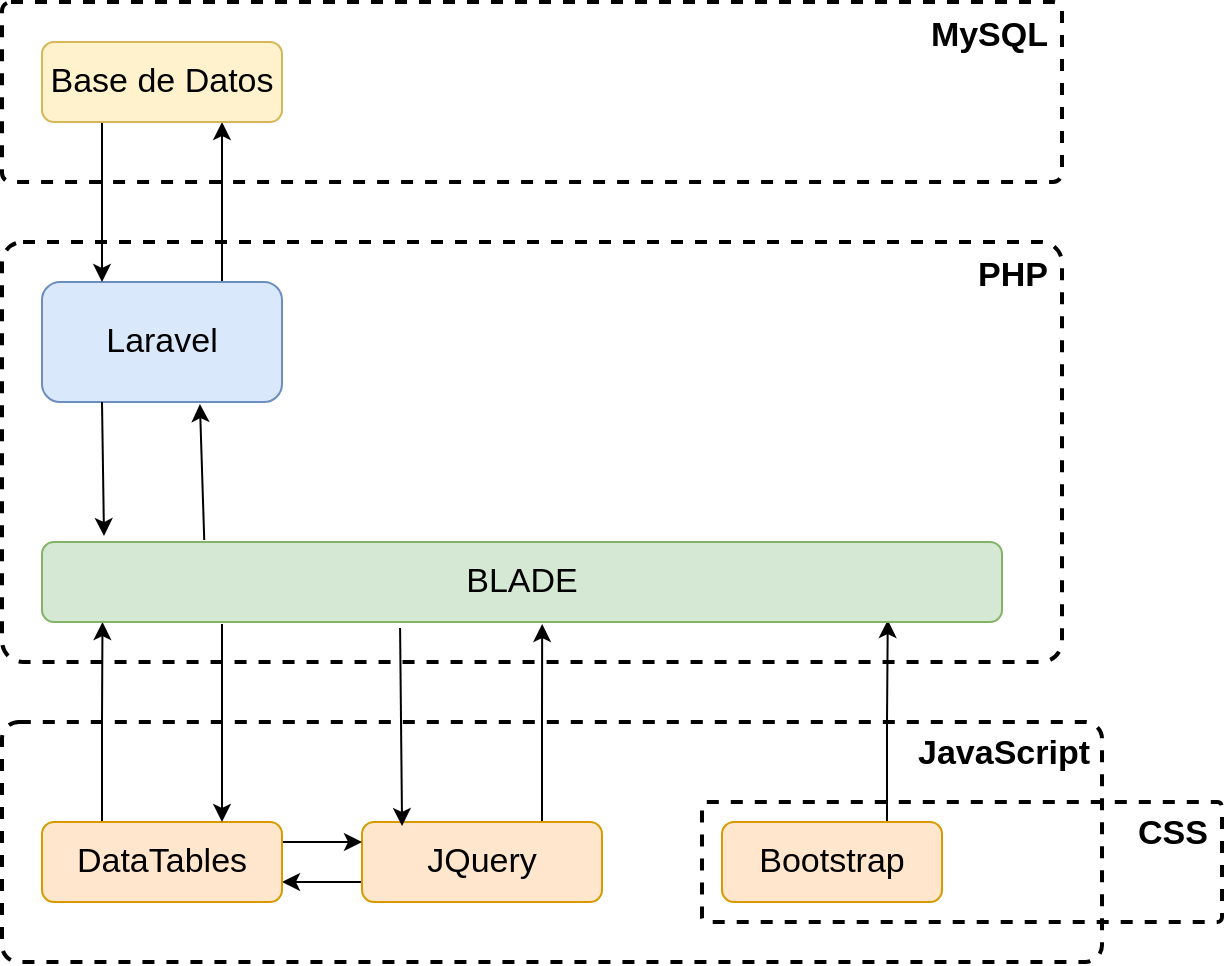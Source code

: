 <mxfile version="10.7.5" type="device"><diagram id="Y0Tl1cFpa8pjFguMPE0i" name="Page-1"><mxGraphModel dx="1394" dy="743" grid="1" gridSize="10" guides="1" tooltips="1" connect="1" arrows="1" fold="1" page="1" pageScale="1" pageWidth="850" pageHeight="1100" math="0" shadow="0"><root><mxCell id="0"/><mxCell id="1" parent="0"/><mxCell id="wKzNFkfW8LWECjbH8yyH-3" value="PHP" style="rounded=1;whiteSpace=wrap;html=1;dashed=1;fillColor=none;align=right;verticalAlign=top;arcSize=5;fontStyle=1;strokeWidth=2;spacingLeft=3;fontSize=17;spacingRight=5;" parent="1" vertex="1"><mxGeometry x="140" y="290" width="530" height="210" as="geometry"/></mxCell><mxCell id="wKzNFkfW8LWECjbH8yyH-13" value="CSS&lt;br style=&quot;font-size: 17px;&quot;&gt;" style="rounded=1;whiteSpace=wrap;html=1;arcSize=4;glass=0;comic=0;shadow=0;gradientColor=none;strokeColor=#000000;spacing=1;align=right;verticalAlign=top;spacingLeft=3;fillColor=none;spacingRight=6;dashed=1;fontStyle=1;strokeWidth=2;fontSize=17;" parent="1" vertex="1"><mxGeometry x="490" y="570" width="260" height="60" as="geometry"/></mxCell><mxCell id="uNFxYwdIpOQjiwRT7akL-14" style="edgeStyle=orthogonalEdgeStyle;rounded=0;orthogonalLoop=1;jettySize=auto;html=1;exitX=0.75;exitY=0;exitDx=0;exitDy=0;entryX=0.75;entryY=1;entryDx=0;entryDy=0;fontSize=17;" edge="1" parent="1" source="wKzNFkfW8LWECjbH8yyH-2" target="uNFxYwdIpOQjiwRT7akL-12"><mxGeometry relative="1" as="geometry"/></mxCell><mxCell id="wKzNFkfW8LWECjbH8yyH-2" value="Laravel&lt;br style=&quot;font-size: 17px;&quot;&gt;" style="rounded=1;whiteSpace=wrap;html=1;fillColor=#dae8fc;strokeColor=#6c8ebf;fontSize=17;" parent="1" vertex="1"><mxGeometry x="160" y="310" width="120" height="60" as="geometry"/></mxCell><mxCell id="wKzNFkfW8LWECjbH8yyH-4" value="JavaScript&lt;br style=&quot;font-size: 17px;&quot;&gt;&lt;br style=&quot;font-size: 17px;&quot;&gt;" style="rounded=1;whiteSpace=wrap;html=1;arcSize=7;glass=0;comic=0;shadow=0;gradientColor=none;strokeColor=#000000;spacing=1;align=right;verticalAlign=top;spacingLeft=3;fillColor=none;dashed=1;fontStyle=1;strokeWidth=2;fontSize=17;spacingRight=5;" parent="1" vertex="1"><mxGeometry x="140" y="530" width="550" height="120" as="geometry"/></mxCell><mxCell id="uNFxYwdIpOQjiwRT7akL-10" style="edgeStyle=orthogonalEdgeStyle;rounded=0;orthogonalLoop=1;jettySize=auto;html=1;exitX=0;exitY=0.75;exitDx=0;exitDy=0;entryX=1;entryY=0.75;entryDx=0;entryDy=0;fontSize=17;" edge="1" parent="1" source="wKzNFkfW8LWECjbH8yyH-5" target="wKzNFkfW8LWECjbH8yyH-6"><mxGeometry relative="1" as="geometry"/></mxCell><mxCell id="uNFxYwdIpOQjiwRT7akL-18" style="edgeStyle=orthogonalEdgeStyle;rounded=0;orthogonalLoop=1;jettySize=auto;html=1;exitX=0.75;exitY=0;exitDx=0;exitDy=0;entryX=0.521;entryY=1.025;entryDx=0;entryDy=0;entryPerimeter=0;fontSize=17;" edge="1" parent="1" source="wKzNFkfW8LWECjbH8yyH-5" target="wKzNFkfW8LWECjbH8yyH-8"><mxGeometry relative="1" as="geometry"/></mxCell><mxCell id="wKzNFkfW8LWECjbH8yyH-5" value="JQuery" style="rounded=1;whiteSpace=wrap;html=1;fillColor=#ffe6cc;strokeColor=#d79b00;fontSize=17;" parent="1" vertex="1"><mxGeometry x="320" y="580" width="120" height="40" as="geometry"/></mxCell><mxCell id="uNFxYwdIpOQjiwRT7akL-9" style="edgeStyle=orthogonalEdgeStyle;rounded=0;orthogonalLoop=1;jettySize=auto;html=1;exitX=1;exitY=0.25;exitDx=0;exitDy=0;entryX=0;entryY=0.25;entryDx=0;entryDy=0;fontSize=17;" edge="1" parent="1" source="wKzNFkfW8LWECjbH8yyH-6" target="wKzNFkfW8LWECjbH8yyH-5"><mxGeometry relative="1" as="geometry"/></mxCell><mxCell id="uNFxYwdIpOQjiwRT7akL-17" style="edgeStyle=orthogonalEdgeStyle;rounded=0;orthogonalLoop=1;jettySize=auto;html=1;exitX=0.25;exitY=0;exitDx=0;exitDy=0;entryX=0.063;entryY=1;entryDx=0;entryDy=0;entryPerimeter=0;fontSize=17;" edge="1" parent="1" source="wKzNFkfW8LWECjbH8yyH-6" target="wKzNFkfW8LWECjbH8yyH-8"><mxGeometry relative="1" as="geometry"/></mxCell><mxCell id="wKzNFkfW8LWECjbH8yyH-6" value="DataTables" style="rounded=1;whiteSpace=wrap;html=1;fillColor=#ffe6cc;strokeColor=#d79b00;fontSize=17;" parent="1" vertex="1"><mxGeometry x="160" y="580" width="120" height="40" as="geometry"/></mxCell><mxCell id="uNFxYwdIpOQjiwRT7akL-19" style="edgeStyle=orthogonalEdgeStyle;rounded=0;orthogonalLoop=1;jettySize=auto;html=1;exitX=0.75;exitY=0;exitDx=0;exitDy=0;entryX=0.881;entryY=0.975;entryDx=0;entryDy=0;entryPerimeter=0;fontSize=17;" edge="1" parent="1" source="wKzNFkfW8LWECjbH8yyH-7" target="wKzNFkfW8LWECjbH8yyH-8"><mxGeometry relative="1" as="geometry"/></mxCell><mxCell id="wKzNFkfW8LWECjbH8yyH-7" value="Bootstrap&lt;br style=&quot;font-size: 17px;&quot;&gt;" style="rounded=1;whiteSpace=wrap;html=1;fillColor=#ffe6cc;strokeColor=#d79b00;fontSize=17;" parent="1" vertex="1"><mxGeometry x="500" y="580" width="110" height="40" as="geometry"/></mxCell><mxCell id="wKzNFkfW8LWECjbH8yyH-8" value="BLADE&lt;br style=&quot;font-size: 17px;&quot;&gt;" style="rounded=1;whiteSpace=wrap;html=1;fillColor=#d5e8d4;strokeColor=#82b366;fontSize=17;" parent="1" vertex="1"><mxGeometry x="160" y="440" width="480" height="40" as="geometry"/></mxCell><mxCell id="uNFxYwdIpOQjiwRT7akL-11" value="MySQL" style="rounded=1;whiteSpace=wrap;html=1;dashed=1;fillColor=none;align=right;verticalAlign=top;arcSize=5;fontStyle=1;strokeWidth=2;perimeterSpacing=0;spacingLeft=4;fontSize=17;spacingBottom=2;spacingRight=5;" vertex="1" parent="1"><mxGeometry x="140" y="170" width="530" height="90" as="geometry"/></mxCell><mxCell id="uNFxYwdIpOQjiwRT7akL-13" style="edgeStyle=orthogonalEdgeStyle;rounded=0;orthogonalLoop=1;jettySize=auto;html=1;exitX=0.25;exitY=1;exitDx=0;exitDy=0;entryX=0.25;entryY=0;entryDx=0;entryDy=0;fontSize=17;" edge="1" parent="1" source="uNFxYwdIpOQjiwRT7akL-12" target="wKzNFkfW8LWECjbH8yyH-2"><mxGeometry relative="1" as="geometry"/></mxCell><mxCell id="uNFxYwdIpOQjiwRT7akL-12" value="Base de Datos" style="rounded=1;whiteSpace=wrap;html=1;fillColor=#fff2cc;strokeColor=#d6b656;fontSize=17;" vertex="1" parent="1"><mxGeometry x="160" y="190" width="120" height="40" as="geometry"/></mxCell><mxCell id="uNFxYwdIpOQjiwRT7akL-15" value="" style="endArrow=classic;html=1;exitX=0.25;exitY=1;exitDx=0;exitDy=0;fontSize=17;" edge="1" parent="1" source="wKzNFkfW8LWECjbH8yyH-2"><mxGeometry width="50" height="50" relative="1" as="geometry"><mxPoint x="160" y="440" as="sourcePoint"/><mxPoint x="191" y="437" as="targetPoint"/></mxGeometry></mxCell><mxCell id="uNFxYwdIpOQjiwRT7akL-16" value="" style="endArrow=classic;html=1;exitX=0.169;exitY=-0.025;exitDx=0;exitDy=0;exitPerimeter=0;entryX=0.658;entryY=1.017;entryDx=0;entryDy=0;entryPerimeter=0;fontSize=17;" edge="1" parent="1" source="wKzNFkfW8LWECjbH8yyH-8" target="wKzNFkfW8LWECjbH8yyH-2"><mxGeometry width="50" height="50" relative="1" as="geometry"><mxPoint x="230" y="440" as="sourcePoint"/><mxPoint x="280" y="390" as="targetPoint"/></mxGeometry></mxCell><mxCell id="uNFxYwdIpOQjiwRT7akL-20" value="" style="endArrow=classic;html=1;entryX=0.75;entryY=0;entryDx=0;entryDy=0;fontSize=17;" edge="1" parent="1" target="wKzNFkfW8LWECjbH8yyH-6"><mxGeometry width="50" height="50" relative="1" as="geometry"><mxPoint x="250" y="481" as="sourcePoint"/><mxPoint x="300" y="510" as="targetPoint"/></mxGeometry></mxCell><mxCell id="uNFxYwdIpOQjiwRT7akL-21" value="" style="endArrow=classic;html=1;exitX=0.373;exitY=1.075;exitDx=0;exitDy=0;exitPerimeter=0;entryX=0.167;entryY=0.05;entryDx=0;entryDy=0;entryPerimeter=0;fontSize=17;" edge="1" parent="1" source="wKzNFkfW8LWECjbH8yyH-8" target="wKzNFkfW8LWECjbH8yyH-5"><mxGeometry width="50" height="50" relative="1" as="geometry"><mxPoint x="320" y="560" as="sourcePoint"/><mxPoint x="370" y="510" as="targetPoint"/></mxGeometry></mxCell></root></mxGraphModel></diagram></mxfile>